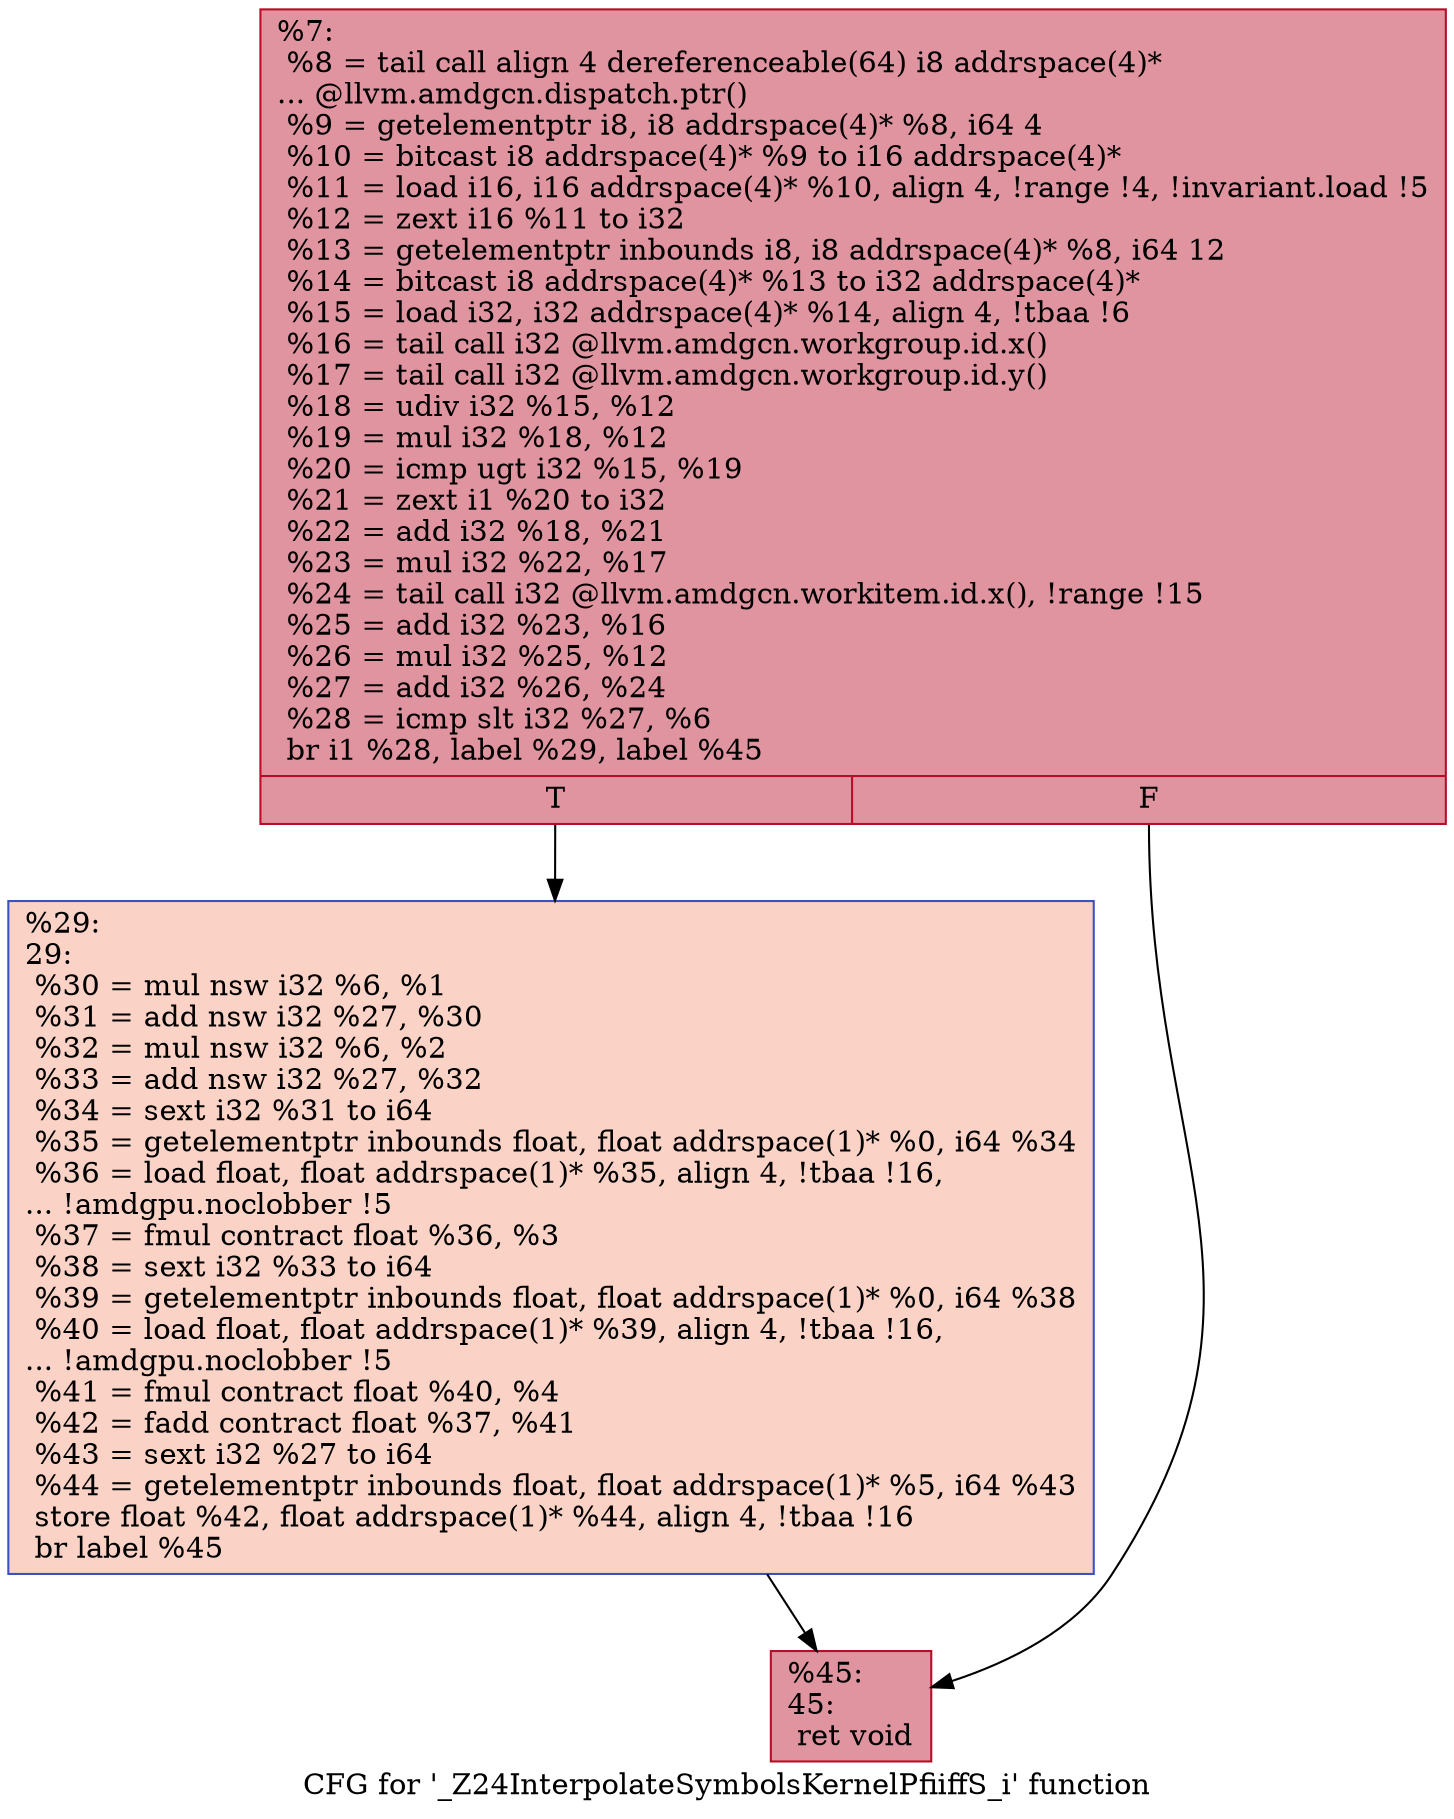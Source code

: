 digraph "CFG for '_Z24InterpolateSymbolsKernelPfiiffS_i' function" {
	label="CFG for '_Z24InterpolateSymbolsKernelPfiiffS_i' function";

	Node0x4b526c0 [shape=record,color="#b70d28ff", style=filled, fillcolor="#b70d2870",label="{%7:\l  %8 = tail call align 4 dereferenceable(64) i8 addrspace(4)*\l... @llvm.amdgcn.dispatch.ptr()\l  %9 = getelementptr i8, i8 addrspace(4)* %8, i64 4\l  %10 = bitcast i8 addrspace(4)* %9 to i16 addrspace(4)*\l  %11 = load i16, i16 addrspace(4)* %10, align 4, !range !4, !invariant.load !5\l  %12 = zext i16 %11 to i32\l  %13 = getelementptr inbounds i8, i8 addrspace(4)* %8, i64 12\l  %14 = bitcast i8 addrspace(4)* %13 to i32 addrspace(4)*\l  %15 = load i32, i32 addrspace(4)* %14, align 4, !tbaa !6\l  %16 = tail call i32 @llvm.amdgcn.workgroup.id.x()\l  %17 = tail call i32 @llvm.amdgcn.workgroup.id.y()\l  %18 = udiv i32 %15, %12\l  %19 = mul i32 %18, %12\l  %20 = icmp ugt i32 %15, %19\l  %21 = zext i1 %20 to i32\l  %22 = add i32 %18, %21\l  %23 = mul i32 %22, %17\l  %24 = tail call i32 @llvm.amdgcn.workitem.id.x(), !range !15\l  %25 = add i32 %23, %16\l  %26 = mul i32 %25, %12\l  %27 = add i32 %26, %24\l  %28 = icmp slt i32 %27, %6\l  br i1 %28, label %29, label %45\l|{<s0>T|<s1>F}}"];
	Node0x4b526c0:s0 -> Node0x4b54f30;
	Node0x4b526c0:s1 -> Node0x4b54fc0;
	Node0x4b54f30 [shape=record,color="#3d50c3ff", style=filled, fillcolor="#f59c7d70",label="{%29:\l29:                                               \l  %30 = mul nsw i32 %6, %1\l  %31 = add nsw i32 %27, %30\l  %32 = mul nsw i32 %6, %2\l  %33 = add nsw i32 %27, %32\l  %34 = sext i32 %31 to i64\l  %35 = getelementptr inbounds float, float addrspace(1)* %0, i64 %34\l  %36 = load float, float addrspace(1)* %35, align 4, !tbaa !16,\l... !amdgpu.noclobber !5\l  %37 = fmul contract float %36, %3\l  %38 = sext i32 %33 to i64\l  %39 = getelementptr inbounds float, float addrspace(1)* %0, i64 %38\l  %40 = load float, float addrspace(1)* %39, align 4, !tbaa !16,\l... !amdgpu.noclobber !5\l  %41 = fmul contract float %40, %4\l  %42 = fadd contract float %37, %41\l  %43 = sext i32 %27 to i64\l  %44 = getelementptr inbounds float, float addrspace(1)* %5, i64 %43\l  store float %42, float addrspace(1)* %44, align 4, !tbaa !16\l  br label %45\l}"];
	Node0x4b54f30 -> Node0x4b54fc0;
	Node0x4b54fc0 [shape=record,color="#b70d28ff", style=filled, fillcolor="#b70d2870",label="{%45:\l45:                                               \l  ret void\l}"];
}
